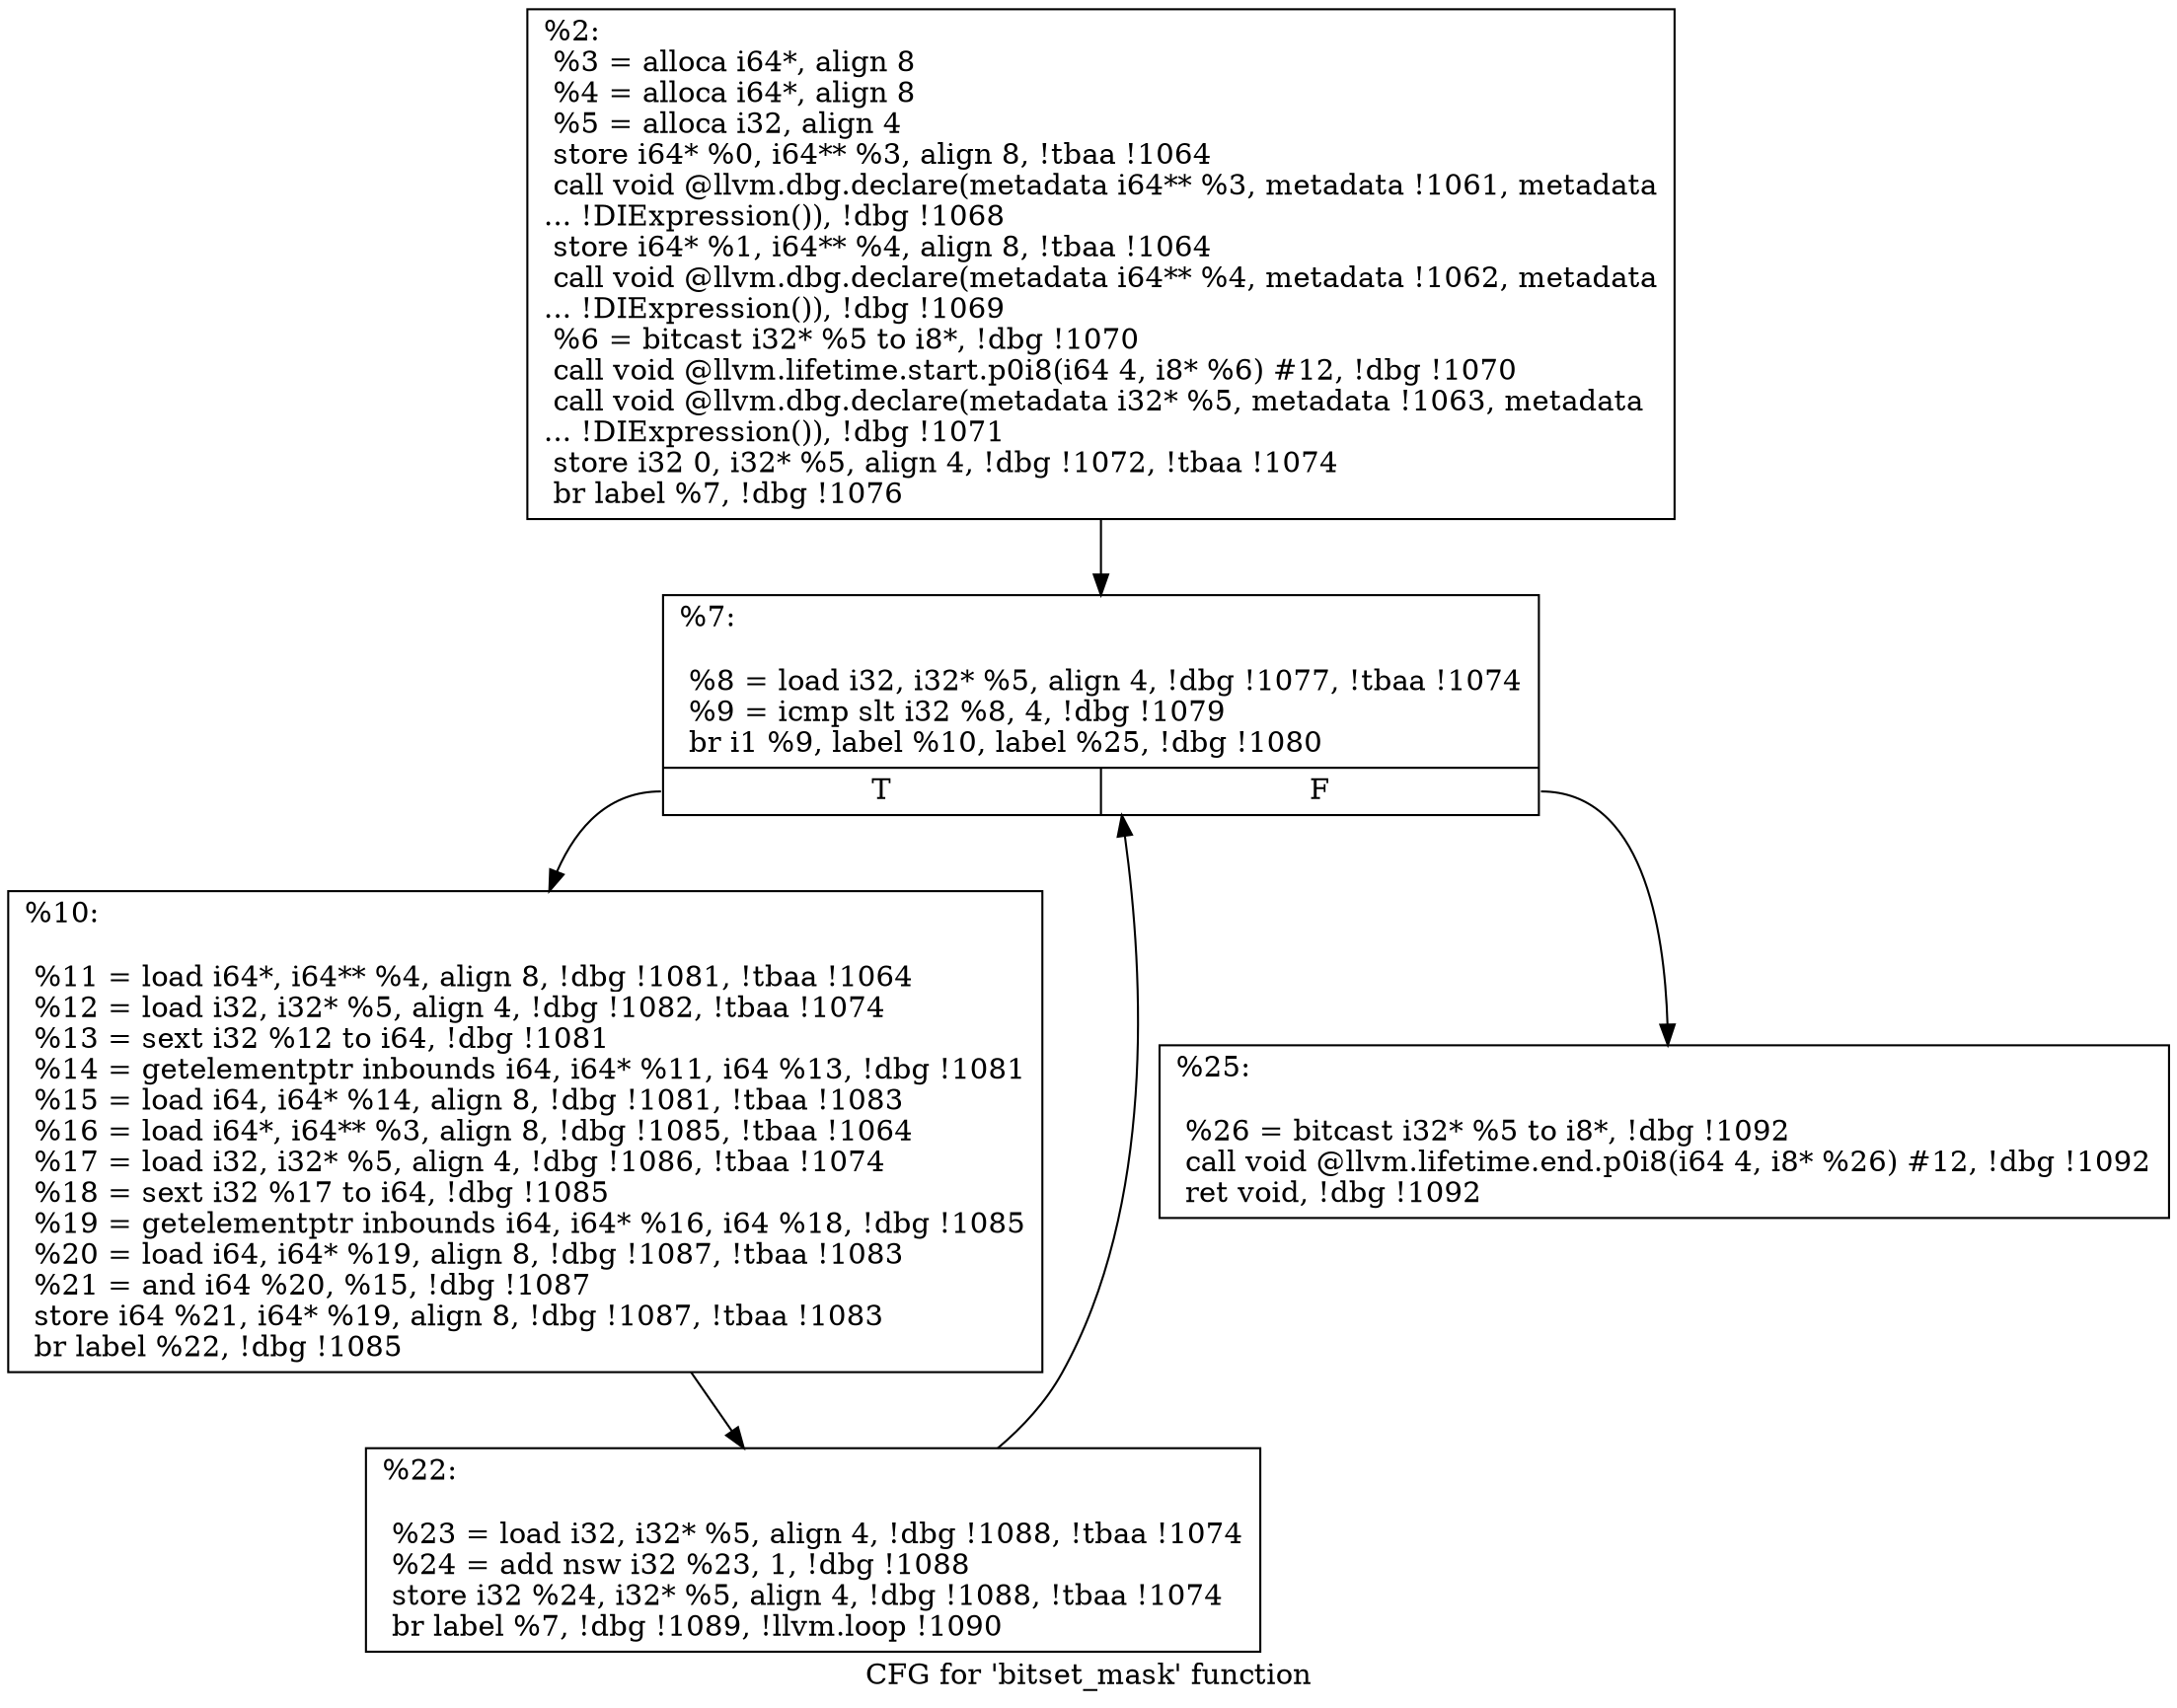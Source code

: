 digraph "CFG for 'bitset_mask' function" {
	label="CFG for 'bitset_mask' function";

	Node0xc862f0 [shape=record,label="{%2:\l  %3 = alloca i64*, align 8\l  %4 = alloca i64*, align 8\l  %5 = alloca i32, align 4\l  store i64* %0, i64** %3, align 8, !tbaa !1064\l  call void @llvm.dbg.declare(metadata i64** %3, metadata !1061, metadata\l... !DIExpression()), !dbg !1068\l  store i64* %1, i64** %4, align 8, !tbaa !1064\l  call void @llvm.dbg.declare(metadata i64** %4, metadata !1062, metadata\l... !DIExpression()), !dbg !1069\l  %6 = bitcast i32* %5 to i8*, !dbg !1070\l  call void @llvm.lifetime.start.p0i8(i64 4, i8* %6) #12, !dbg !1070\l  call void @llvm.dbg.declare(metadata i32* %5, metadata !1063, metadata\l... !DIExpression()), !dbg !1071\l  store i32 0, i32* %5, align 4, !dbg !1072, !tbaa !1074\l  br label %7, !dbg !1076\l}"];
	Node0xc862f0 -> Node0xc878b0;
	Node0xc878b0 [shape=record,label="{%7:\l\l  %8 = load i32, i32* %5, align 4, !dbg !1077, !tbaa !1074\l  %9 = icmp slt i32 %8, 4, !dbg !1079\l  br i1 %9, label %10, label %25, !dbg !1080\l|{<s0>T|<s1>F}}"];
	Node0xc878b0:s0 -> Node0xc87900;
	Node0xc878b0:s1 -> Node0xc879a0;
	Node0xc87900 [shape=record,label="{%10:\l\l  %11 = load i64*, i64** %4, align 8, !dbg !1081, !tbaa !1064\l  %12 = load i32, i32* %5, align 4, !dbg !1082, !tbaa !1074\l  %13 = sext i32 %12 to i64, !dbg !1081\l  %14 = getelementptr inbounds i64, i64* %11, i64 %13, !dbg !1081\l  %15 = load i64, i64* %14, align 8, !dbg !1081, !tbaa !1083\l  %16 = load i64*, i64** %3, align 8, !dbg !1085, !tbaa !1064\l  %17 = load i32, i32* %5, align 4, !dbg !1086, !tbaa !1074\l  %18 = sext i32 %17 to i64, !dbg !1085\l  %19 = getelementptr inbounds i64, i64* %16, i64 %18, !dbg !1085\l  %20 = load i64, i64* %19, align 8, !dbg !1087, !tbaa !1083\l  %21 = and i64 %20, %15, !dbg !1087\l  store i64 %21, i64* %19, align 8, !dbg !1087, !tbaa !1083\l  br label %22, !dbg !1085\l}"];
	Node0xc87900 -> Node0xc87950;
	Node0xc87950 [shape=record,label="{%22:\l\l  %23 = load i32, i32* %5, align 4, !dbg !1088, !tbaa !1074\l  %24 = add nsw i32 %23, 1, !dbg !1088\l  store i32 %24, i32* %5, align 4, !dbg !1088, !tbaa !1074\l  br label %7, !dbg !1089, !llvm.loop !1090\l}"];
	Node0xc87950 -> Node0xc878b0;
	Node0xc879a0 [shape=record,label="{%25:\l\l  %26 = bitcast i32* %5 to i8*, !dbg !1092\l  call void @llvm.lifetime.end.p0i8(i64 4, i8* %26) #12, !dbg !1092\l  ret void, !dbg !1092\l}"];
}
